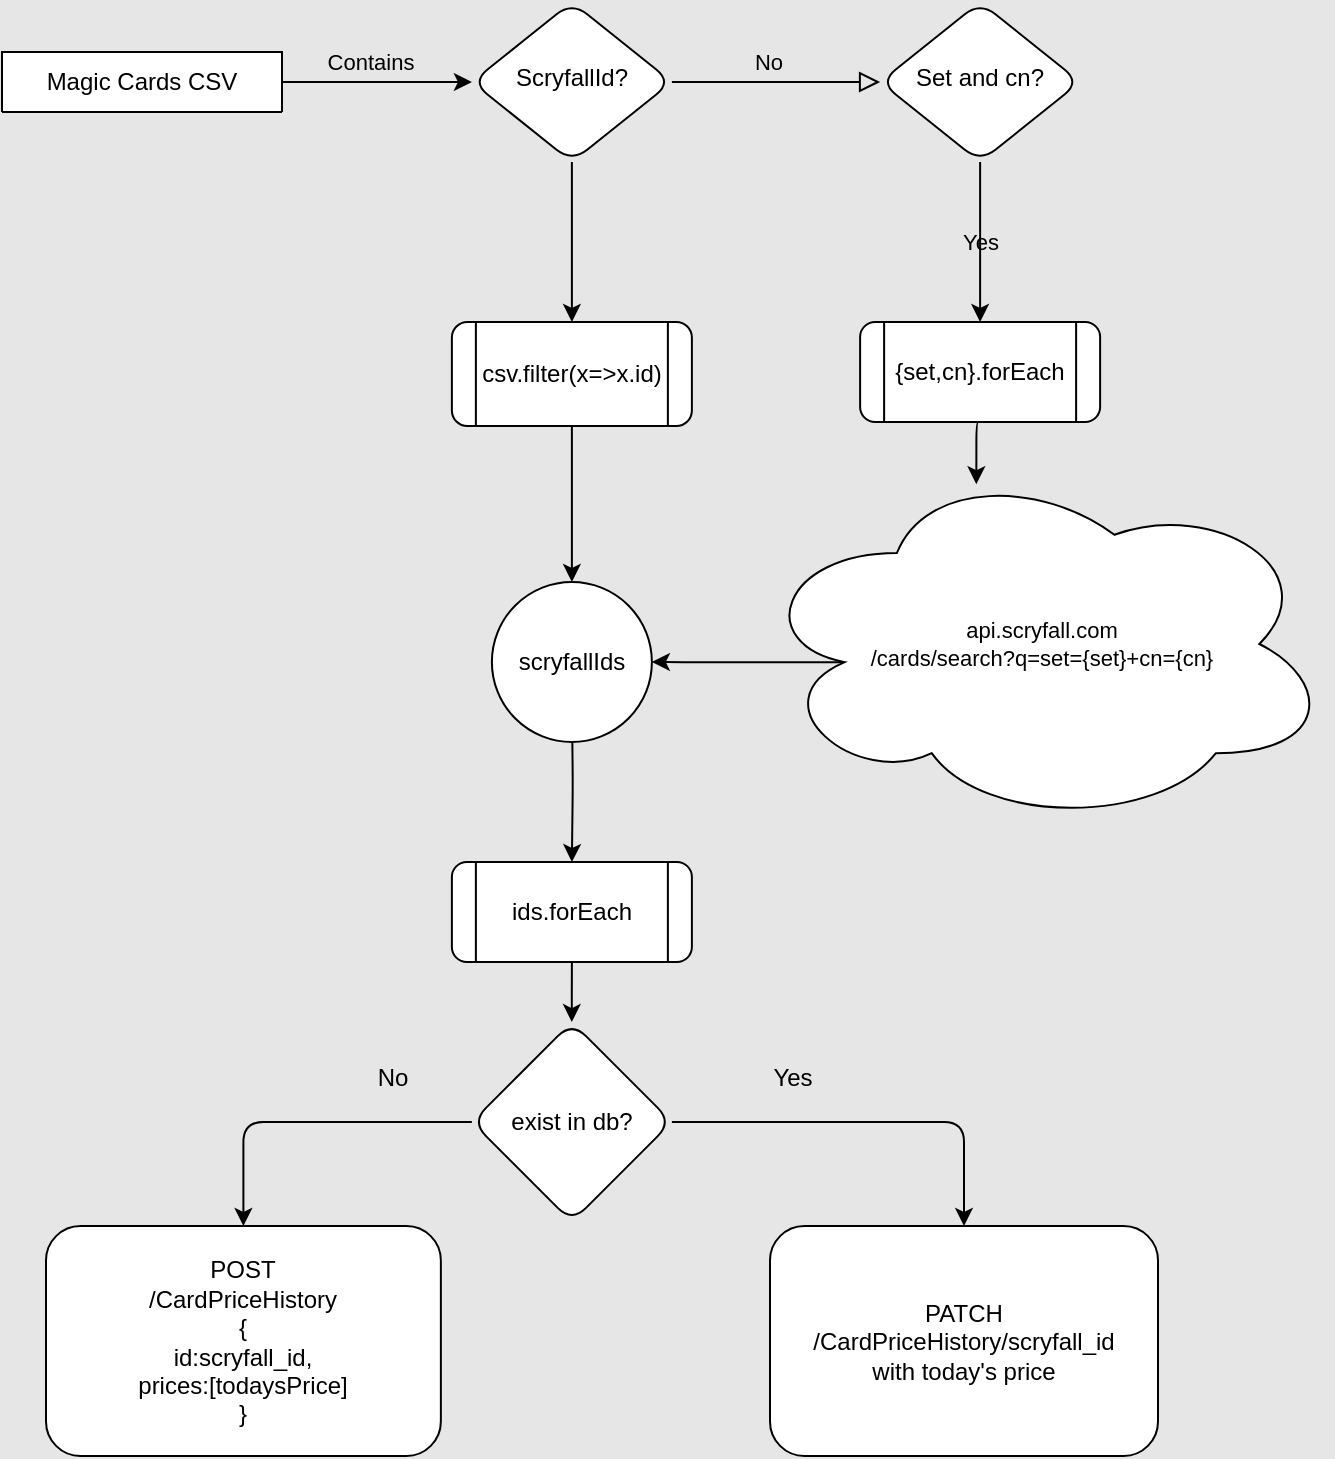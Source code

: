 <mxfile version="21.6.2" type="github">
  <diagram id="C5RBs43oDa-KdzZeNtuy" name="Page-1">
    <mxGraphModel dx="1314" dy="779" grid="0" gridSize="10" guides="1" tooltips="1" connect="1" arrows="1" fold="1" page="1" pageScale="1" pageWidth="827" pageHeight="1169" background="#E6E6E6" math="0" shadow="0">
      <root>
        <mxCell id="WIyWlLk6GJQsqaUBKTNV-0" />
        <mxCell id="WIyWlLk6GJQsqaUBKTNV-1" parent="WIyWlLk6GJQsqaUBKTNV-0" />
        <mxCell id="WIyWlLk6GJQsqaUBKTNV-5" value="No" style="edgeStyle=orthogonalEdgeStyle;rounded=1;html=1;jettySize=auto;orthogonalLoop=1;fontSize=11;endArrow=block;endFill=0;endSize=8;strokeWidth=1;shadow=0;labelBackgroundColor=none;entryX=0;entryY=0.5;entryDx=0;entryDy=0;fontColor=default;" parent="WIyWlLk6GJQsqaUBKTNV-1" source="WIyWlLk6GJQsqaUBKTNV-6" target="YKm7MVUMFhN6s4C7tVwE-0" edge="1">
          <mxGeometry x="-0.077" y="10" relative="1" as="geometry">
            <mxPoint as="offset" />
            <mxPoint x="279.06" y="80" as="targetPoint" />
          </mxGeometry>
        </mxCell>
        <mxCell id="YKm7MVUMFhN6s4C7tVwE-62" style="edgeStyle=orthogonalEdgeStyle;rounded=1;orthogonalLoop=1;jettySize=auto;html=1;labelBackgroundColor=none;fontColor=default;" edge="1" parent="WIyWlLk6GJQsqaUBKTNV-1" source="WIyWlLk6GJQsqaUBKTNV-6" target="YKm7MVUMFhN6s4C7tVwE-54">
          <mxGeometry relative="1" as="geometry" />
        </mxCell>
        <mxCell id="YKm7MVUMFhN6s4C7tVwE-63" value="Yes" style="edgeLabel;html=1;align=center;verticalAlign=middle;resizable=0;points=[];labelBackgroundColor=none;rounded=1;" vertex="1" connectable="0" parent="YKm7MVUMFhN6s4C7tVwE-62">
          <mxGeometry x="0.154" relative="1" as="geometry">
            <mxPoint y="-104" as="offset" />
          </mxGeometry>
        </mxCell>
        <mxCell id="WIyWlLk6GJQsqaUBKTNV-6" value="ScryfallId?" style="rhombus;whiteSpace=wrap;html=1;shadow=0;fontFamily=Helvetica;fontSize=12;align=center;strokeWidth=1;spacing=6;spacingTop=-4;labelBackgroundColor=none;rounded=1;" parent="WIyWlLk6GJQsqaUBKTNV-1" vertex="1">
          <mxGeometry x="244.94" y="40" width="100" height="80" as="geometry" />
        </mxCell>
        <mxCell id="YKm7MVUMFhN6s4C7tVwE-61" value="Yes" style="edgeStyle=orthogonalEdgeStyle;rounded=1;orthogonalLoop=1;jettySize=auto;html=1;exitX=0.5;exitY=1;exitDx=0;exitDy=0;labelBackgroundColor=none;fontColor=default;" edge="1" parent="WIyWlLk6GJQsqaUBKTNV-1" source="YKm7MVUMFhN6s4C7tVwE-0" target="YKm7MVUMFhN6s4C7tVwE-56">
          <mxGeometry relative="1" as="geometry" />
        </mxCell>
        <mxCell id="YKm7MVUMFhN6s4C7tVwE-0" value="Set and cn?" style="rhombus;whiteSpace=wrap;html=1;shadow=0;fontFamily=Helvetica;fontSize=12;align=center;strokeWidth=1;spacing=6;spacingTop=-4;labelBackgroundColor=none;rounded=1;" vertex="1" parent="WIyWlLk6GJQsqaUBKTNV-1">
          <mxGeometry x="449.06" y="40" width="100" height="80" as="geometry" />
        </mxCell>
        <mxCell id="YKm7MVUMFhN6s4C7tVwE-11" value="" style="edgeStyle=orthogonalEdgeStyle;rounded=1;orthogonalLoop=1;jettySize=auto;html=1;labelBackgroundColor=none;fontColor=default;" edge="1" parent="WIyWlLk6GJQsqaUBKTNV-1" source="YKm7MVUMFhN6s4C7tVwE-7" target="YKm7MVUMFhN6s4C7tVwE-10">
          <mxGeometry relative="1" as="geometry" />
        </mxCell>
        <mxCell id="YKm7MVUMFhN6s4C7tVwE-16" value="" style="edgeStyle=orthogonalEdgeStyle;rounded=1;orthogonalLoop=1;jettySize=auto;html=1;labelBackgroundColor=none;fontColor=default;" edge="1" parent="WIyWlLk6GJQsqaUBKTNV-1" source="YKm7MVUMFhN6s4C7tVwE-7" target="YKm7MVUMFhN6s4C7tVwE-15">
          <mxGeometry relative="1" as="geometry" />
        </mxCell>
        <mxCell id="YKm7MVUMFhN6s4C7tVwE-7" value="exist in db?" style="rhombus;whiteSpace=wrap;html=1;rounded=1;glass=0;strokeWidth=1;shadow=0;labelBackgroundColor=none;" vertex="1" parent="WIyWlLk6GJQsqaUBKTNV-1">
          <mxGeometry x="244.94" y="550" width="100" height="100" as="geometry" />
        </mxCell>
        <mxCell id="YKm7MVUMFhN6s4C7tVwE-10" value="PATCH /&lt;font style=&quot;font-size: 12px;&quot;&gt;CardPriceHistory/scryfall_id&lt;/font&gt;&lt;br&gt;with today&#39;s price" style="whiteSpace=wrap;html=1;rounded=1;glass=0;strokeWidth=1;shadow=0;labelBackgroundColor=none;" vertex="1" parent="WIyWlLk6GJQsqaUBKTNV-1">
          <mxGeometry x="394" y="652" width="194" height="115" as="geometry" />
        </mxCell>
        <mxCell id="YKm7MVUMFhN6s4C7tVwE-14" value="Yes" style="text;html=1;align=center;verticalAlign=middle;resizable=0;points=[];autosize=1;strokeColor=none;fillColor=none;labelBackgroundColor=none;rounded=1;" vertex="1" parent="WIyWlLk6GJQsqaUBKTNV-1">
          <mxGeometry x="384.94" y="563" width="40" height="30" as="geometry" />
        </mxCell>
        <mxCell id="YKm7MVUMFhN6s4C7tVwE-15" value="POST&lt;br&gt;/CardPriceHistory&lt;br&gt;{&lt;br&gt;id:scryfall_id,&lt;br&gt;prices:[todaysPrice]&lt;br&gt;}" style="whiteSpace=wrap;html=1;rounded=1;glass=0;strokeWidth=1;shadow=0;aspect=fixed;labelBackgroundColor=none;" vertex="1" parent="WIyWlLk6GJQsqaUBKTNV-1">
          <mxGeometry x="32" y="652" width="197.43" height="115" as="geometry" />
        </mxCell>
        <mxCell id="YKm7MVUMFhN6s4C7tVwE-20" value="No" style="text;html=1;align=center;verticalAlign=middle;resizable=0;points=[];autosize=1;strokeColor=none;fillColor=none;labelBackgroundColor=none;rounded=1;" vertex="1" parent="WIyWlLk6GJQsqaUBKTNV-1">
          <mxGeometry x="184.94" y="563" width="40" height="30" as="geometry" />
        </mxCell>
        <mxCell id="YKm7MVUMFhN6s4C7tVwE-67" style="edgeStyle=orthogonalEdgeStyle;rounded=1;orthogonalLoop=1;jettySize=auto;html=1;entryX=0;entryY=0.5;entryDx=0;entryDy=0;labelBackgroundColor=none;fontColor=default;" edge="1" parent="WIyWlLk6GJQsqaUBKTNV-1" source="YKm7MVUMFhN6s4C7tVwE-34" target="WIyWlLk6GJQsqaUBKTNV-6">
          <mxGeometry relative="1" as="geometry" />
        </mxCell>
        <mxCell id="YKm7MVUMFhN6s4C7tVwE-69" value="Contains" style="edgeLabel;html=1;align=center;verticalAlign=middle;resizable=0;points=[];labelBackgroundColor=none;rounded=1;" vertex="1" connectable="0" parent="YKm7MVUMFhN6s4C7tVwE-67">
          <mxGeometry x="-0.073" y="-2" relative="1" as="geometry">
            <mxPoint y="-12" as="offset" />
          </mxGeometry>
        </mxCell>
        <mxCell id="YKm7MVUMFhN6s4C7tVwE-34" value="Magic Cards CSV" style="swimlane;fontStyle=0;childLayout=stackLayout;horizontal=1;startSize=30;horizontalStack=0;resizeParent=1;resizeParentMax=0;resizeLast=0;collapsible=1;marginBottom=0;whiteSpace=wrap;html=1;labelBackgroundColor=none;rounded=1;" vertex="1" collapsed="1" parent="WIyWlLk6GJQsqaUBKTNV-1">
          <mxGeometry x="10" y="65" width="140" height="30" as="geometry">
            <mxRectangle x="10" y="20" width="120" height="120" as="alternateBounds" />
          </mxGeometry>
        </mxCell>
        <mxCell id="YKm7MVUMFhN6s4C7tVwE-35" value="reanimate" style="text;strokeColor=none;fillColor=none;align=left;verticalAlign=middle;spacingLeft=4;spacingRight=4;overflow=hidden;points=[[0,0.5],[1,0.5]];portConstraint=eastwest;rotatable=0;whiteSpace=wrap;html=1;labelBackgroundColor=none;rounded=1;" vertex="1" parent="YKm7MVUMFhN6s4C7tVwE-34">
          <mxGeometry y="30" width="120" height="30" as="geometry" />
        </mxCell>
        <mxCell id="YKm7MVUMFhN6s4C7tVwE-36" value="ponder" style="text;strokeColor=none;fillColor=none;align=left;verticalAlign=middle;spacingLeft=4;spacingRight=4;overflow=hidden;points=[[0,0.5],[1,0.5]];portConstraint=eastwest;rotatable=0;whiteSpace=wrap;html=1;labelBackgroundColor=none;rounded=1;" vertex="1" parent="YKm7MVUMFhN6s4C7tVwE-34">
          <mxGeometry y="60" width="120" height="30" as="geometry" />
        </mxCell>
        <mxCell id="YKm7MVUMFhN6s4C7tVwE-37" value="opt" style="text;strokeColor=none;fillColor=none;align=left;verticalAlign=middle;spacingLeft=4;spacingRight=4;overflow=hidden;points=[[0,0.5],[1,0.5]];portConstraint=eastwest;rotatable=0;whiteSpace=wrap;html=1;labelBackgroundColor=none;rounded=1;" vertex="1" parent="YKm7MVUMFhN6s4C7tVwE-34">
          <mxGeometry y="90" width="120" height="30" as="geometry" />
        </mxCell>
        <mxCell id="YKm7MVUMFhN6s4C7tVwE-86" style="edgeStyle=orthogonalEdgeStyle;rounded=1;orthogonalLoop=1;jettySize=auto;html=1;exitX=0.16;exitY=0.55;exitDx=0;exitDy=0;exitPerimeter=0;entryX=1;entryY=0.5;entryDx=0;entryDy=0;labelBackgroundColor=none;fontColor=default;" edge="1" parent="WIyWlLk6GJQsqaUBKTNV-1" source="YKm7MVUMFhN6s4C7tVwE-42" target="YKm7MVUMFhN6s4C7tVwE-84">
          <mxGeometry relative="1" as="geometry" />
        </mxCell>
        <mxCell id="YKm7MVUMFhN6s4C7tVwE-42" value="&lt;div style=&quot;font-size: 11px;&quot;&gt;&lt;span style=&quot;background-color: initial;&quot;&gt;&lt;font style=&quot;font-size: 11px;&quot;&gt;api.scryfall.com&lt;/font&gt;&lt;/span&gt;&lt;/div&gt;&lt;font style=&quot;font-size: 11px;&quot;&gt;/cards/search?q=set={set}+cn={cn}&lt;/font&gt;" style="ellipse;shape=cloud;whiteSpace=wrap;html=1;align=center;labelBackgroundColor=none;rounded=1;" vertex="1" parent="WIyWlLk6GJQsqaUBKTNV-1">
          <mxGeometry x="384.94" y="270" width="290" height="182" as="geometry" />
        </mxCell>
        <mxCell id="YKm7MVUMFhN6s4C7tVwE-28" value="" style="edgeStyle=orthogonalEdgeStyle;rounded=1;orthogonalLoop=1;jettySize=auto;html=1;entryX=0.387;entryY=0.061;entryDx=0;entryDy=0;entryPerimeter=0;labelBackgroundColor=none;fontColor=default;" edge="1" parent="WIyWlLk6GJQsqaUBKTNV-1" target="YKm7MVUMFhN6s4C7tVwE-42">
          <mxGeometry relative="1" as="geometry">
            <mxPoint x="499.06" y="250" as="sourcePoint" />
            <mxPoint x="499.06" y="300" as="targetPoint" />
          </mxGeometry>
        </mxCell>
        <mxCell id="YKm7MVUMFhN6s4C7tVwE-54" value="csv.filter(x=&amp;gt;x.id)" style="shape=process;whiteSpace=wrap;html=1;backgroundOutline=1;labelBackgroundColor=none;rounded=1;" vertex="1" parent="WIyWlLk6GJQsqaUBKTNV-1">
          <mxGeometry x="234.94" y="200" width="120" height="52" as="geometry" />
        </mxCell>
        <mxCell id="YKm7MVUMFhN6s4C7tVwE-56" value="{set,cn}.forEach" style="shape=process;whiteSpace=wrap;html=1;backgroundOutline=1;labelBackgroundColor=none;rounded=1;" vertex="1" parent="WIyWlLk6GJQsqaUBKTNV-1">
          <mxGeometry x="439.06" y="200" width="120" height="50" as="geometry" />
        </mxCell>
        <mxCell id="YKm7MVUMFhN6s4C7tVwE-72" value="" style="edgeStyle=orthogonalEdgeStyle;rounded=1;orthogonalLoop=1;jettySize=auto;html=1;entryX=0.5;entryY=0;entryDx=0;entryDy=0;labelBackgroundColor=none;fontColor=default;" edge="1" parent="WIyWlLk6GJQsqaUBKTNV-1" source="YKm7MVUMFhN6s4C7tVwE-54" target="YKm7MVUMFhN6s4C7tVwE-84">
          <mxGeometry relative="1" as="geometry">
            <mxPoint x="295" y="250" as="sourcePoint" />
            <mxPoint x="294.94" y="360" as="targetPoint" />
          </mxGeometry>
        </mxCell>
        <mxCell id="YKm7MVUMFhN6s4C7tVwE-78" style="edgeStyle=orthogonalEdgeStyle;rounded=1;orthogonalLoop=1;jettySize=auto;html=1;entryX=0.5;entryY=0;entryDx=0;entryDy=0;labelBackgroundColor=none;fontColor=default;" edge="1" parent="WIyWlLk6GJQsqaUBKTNV-1" target="YKm7MVUMFhN6s4C7tVwE-77">
          <mxGeometry relative="1" as="geometry">
            <mxPoint x="294.94" y="390" as="sourcePoint" />
          </mxGeometry>
        </mxCell>
        <mxCell id="YKm7MVUMFhN6s4C7tVwE-79" style="edgeStyle=orthogonalEdgeStyle;rounded=1;orthogonalLoop=1;jettySize=auto;html=1;exitX=0.5;exitY=1;exitDx=0;exitDy=0;labelBackgroundColor=none;fontColor=default;" edge="1" parent="WIyWlLk6GJQsqaUBKTNV-1" source="YKm7MVUMFhN6s4C7tVwE-77" target="YKm7MVUMFhN6s4C7tVwE-7">
          <mxGeometry relative="1" as="geometry" />
        </mxCell>
        <mxCell id="YKm7MVUMFhN6s4C7tVwE-77" value="ids.forEach" style="shape=process;whiteSpace=wrap;html=1;backgroundOutline=1;labelBackgroundColor=none;rounded=1;" vertex="1" parent="WIyWlLk6GJQsqaUBKTNV-1">
          <mxGeometry x="234.94" y="470" width="120" height="50" as="geometry" />
        </mxCell>
        <mxCell id="YKm7MVUMFhN6s4C7tVwE-84" value="scryfallIds" style="ellipse;whiteSpace=wrap;html=1;aspect=fixed;labelBackgroundColor=none;rounded=1;" vertex="1" parent="WIyWlLk6GJQsqaUBKTNV-1">
          <mxGeometry x="254.94" y="330" width="80" height="80" as="geometry" />
        </mxCell>
      </root>
    </mxGraphModel>
  </diagram>
</mxfile>
